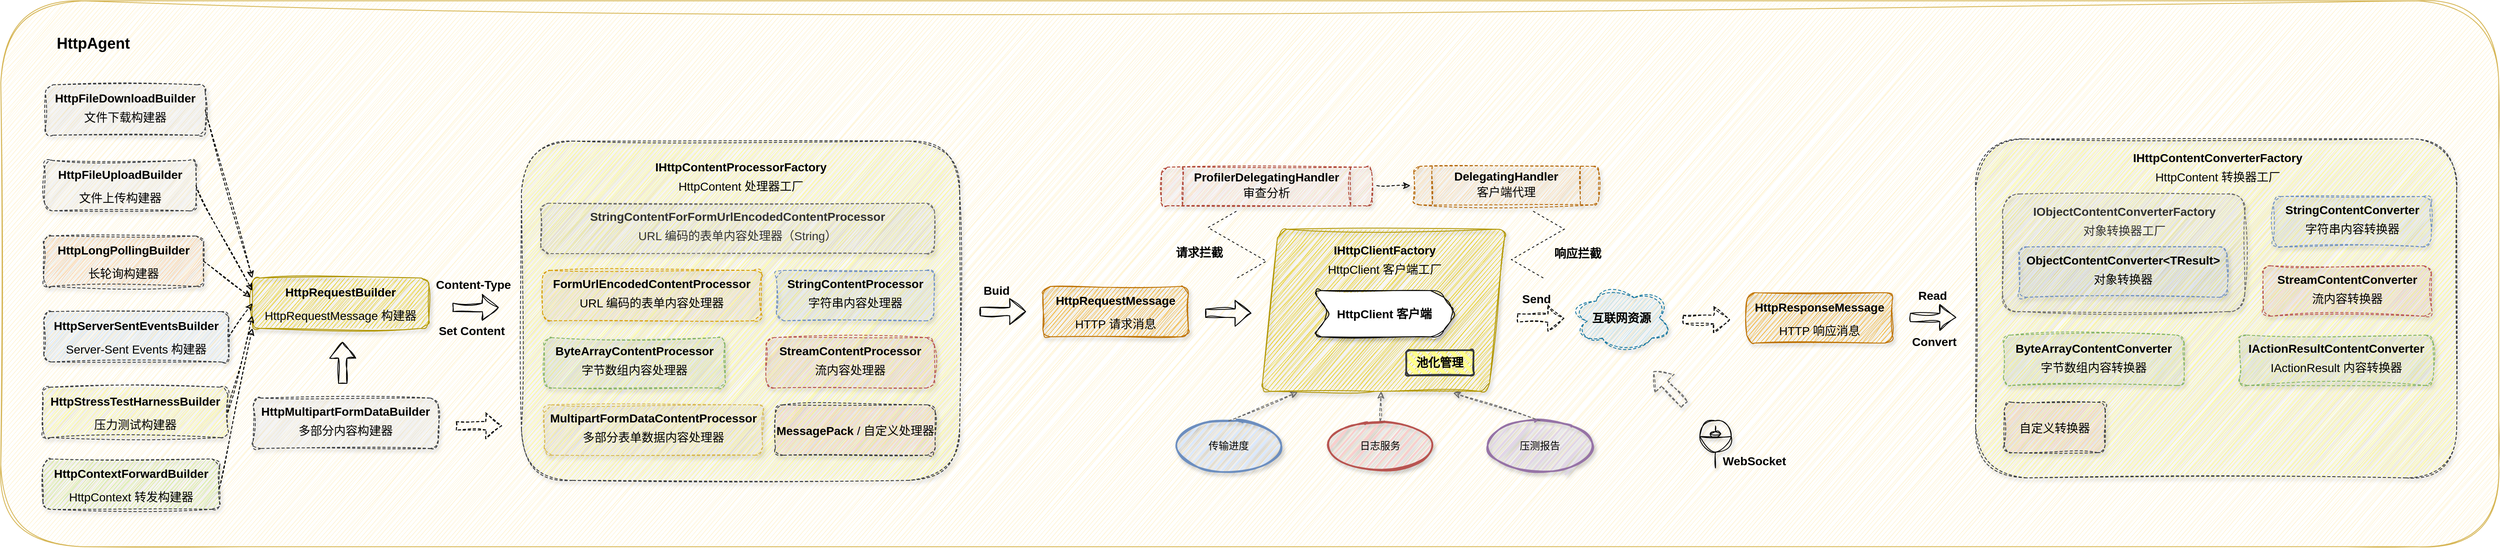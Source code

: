 <mxfile version="24.7.17">
  <diagram name="第 1 页" id="MidELUbckxybCgodSF5H">
    <mxGraphModel dx="3808" dy="2356" grid="1" gridSize="10" guides="1" tooltips="1" connect="1" arrows="1" fold="1" page="1" pageScale="1" pageWidth="827" pageHeight="1169" math="0" shadow="0">
      <root>
        <mxCell id="0" />
        <mxCell id="1" parent="0" />
        <mxCell id="ZTVas6iXDJ7H-JZrCOrF-97" value="" style="rounded=1;whiteSpace=wrap;html=1;sketch=1;curveFitting=1;jiggle=2;fillColor=#fff2cc;strokeColor=#d6b656;" parent="1" vertex="1">
          <mxGeometry x="-500" y="-30" width="2970" height="650" as="geometry" />
        </mxCell>
        <mxCell id="ZTVas6iXDJ7H-JZrCOrF-67" value="" style="rounded=1;whiteSpace=wrap;html=1;fontSize=14;fontStyle=1;labelBackgroundColor=none;glass=0;shadow=1;sketch=1;curveFitting=1;jiggle=2;dashed=1;fillColor=#ffff88;strokeColor=#36393d;" parent="1" vertex="1">
          <mxGeometry x="1848" y="134.5" width="572" height="403.5" as="geometry" />
        </mxCell>
        <mxCell id="vcy5s2Z9tWZKHlSCrvEx-1" value="&lt;div style=&quot;line-height: 200%;&quot;&gt;&lt;br&gt;&lt;/div&gt;" style="rounded=1;whiteSpace=wrap;html=1;fontSize=14;fontStyle=1;labelBackgroundColor=none;glass=0;shadow=1;sketch=1;curveFitting=1;jiggle=2;fillColor=#f5f5f5;strokeColor=#666666;dashed=1;fontColor=#333333;" parent="1" vertex="1">
          <mxGeometry x="1880" y="200" width="288" height="140" as="geometry" />
        </mxCell>
        <mxCell id="ZTVas6iXDJ7H-JZrCOrF-8" value="HttpFileDownloadBuilder&lt;div style=&quot;line-height: 200%;&quot;&gt;&lt;span style=&quot;font-weight: normal;&quot;&gt;文件下载构建器&lt;/span&gt;&lt;/div&gt;" style="rounded=1;whiteSpace=wrap;html=1;fontSize=14;fontStyle=1;labelBackgroundColor=none;glass=0;shadow=1;sketch=1;curveFitting=1;jiggle=2;fillColor=#eeeeee;strokeColor=#36393d;dashed=1;" parent="1" vertex="1">
          <mxGeometry x="-447" y="70" width="190" height="60" as="geometry" />
        </mxCell>
        <mxCell id="ZTVas6iXDJ7H-JZrCOrF-32" value="&lt;div style=&quot;line-height: 200%;&quot;&gt;HttpFileUploadBuilder&lt;/div&gt;&lt;div style=&quot;line-height: 200%;&quot;&gt;&lt;span style=&quot;font-weight: normal;&quot;&gt;文件上传构建器&lt;/span&gt;&lt;/div&gt;" style="rounded=1;whiteSpace=wrap;html=1;fontSize=14;fontStyle=1;labelBackgroundColor=none;glass=0;shadow=1;sketch=1;curveFitting=1;jiggle=2;fillColor=#f9f7ed;strokeColor=#36393d;dashed=1;" parent="1" vertex="1">
          <mxGeometry x="-448" y="160" width="180" height="60" as="geometry" />
        </mxCell>
        <mxCell id="ZTVas6iXDJ7H-JZrCOrF-33" value="&lt;div style=&quot;line-height: 200%;&quot;&gt;HttpLongPollingBuilder&lt;/div&gt;&lt;div style=&quot;line-height: 200%;&quot;&gt;&lt;span style=&quot;font-weight: normal;&quot;&gt;长轮询构建器&lt;/span&gt;&lt;br&gt;&lt;/div&gt;" style="rounded=1;whiteSpace=wrap;html=1;fontSize=14;fontStyle=1;labelBackgroundColor=none;glass=0;shadow=1;sketch=1;curveFitting=1;jiggle=2;fillColor=#ffcc99;strokeColor=#36393d;dashed=1;" parent="1" vertex="1">
          <mxGeometry x="-449" y="250" width="190" height="60" as="geometry" />
        </mxCell>
        <mxCell id="ZTVas6iXDJ7H-JZrCOrF-34" value="&lt;div style=&quot;line-height: 200%;&quot;&gt;HttpServerSentEventsBuilder&lt;br&gt;&lt;/div&gt;&lt;div style=&quot;line-height: 200%;&quot;&gt;&lt;span style=&quot;font-weight: normal;&quot;&gt;Server-Sent Events 构建器&lt;/span&gt;&lt;br&gt;&lt;/div&gt;" style="rounded=1;whiteSpace=wrap;html=1;fontSize=14;fontStyle=1;labelBackgroundColor=none;glass=0;shadow=1;sketch=1;curveFitting=1;jiggle=2;fillColor=#cce5ff;strokeColor=#36393d;dashed=1;" parent="1" vertex="1">
          <mxGeometry x="-449" y="340" width="220" height="60" as="geometry" />
        </mxCell>
        <mxCell id="ZTVas6iXDJ7H-JZrCOrF-35" value="&lt;div style=&quot;line-height: 200%;&quot;&gt;HttpStressTestHarnessBuilder&lt;br&gt;&lt;/div&gt;&lt;div style=&quot;line-height: 200%;&quot;&gt;&lt;span style=&quot;font-weight: normal;&quot;&gt;压力测试构建器&lt;/span&gt;&lt;br&gt;&lt;/div&gt;" style="rounded=1;whiteSpace=wrap;html=1;fontSize=14;fontStyle=1;labelBackgroundColor=none;glass=0;shadow=1;sketch=1;curveFitting=1;jiggle=2;fillColor=#ffff88;strokeColor=#36393d;dashed=1;" parent="1" vertex="1">
          <mxGeometry x="-450" y="430" width="220" height="60" as="geometry" />
        </mxCell>
        <mxCell id="ZTVas6iXDJ7H-JZrCOrF-36" value="&lt;div style=&quot;line-height: 200%;&quot;&gt;HttpContextForwardBuilder&lt;br&gt;&lt;/div&gt;&lt;div style=&quot;line-height: 200%;&quot;&gt;&lt;span style=&quot;background-color: initial; font-weight: 400;&quot;&gt;HttpContext 转发构建器&lt;/span&gt;&lt;br&gt;&lt;/div&gt;" style="rounded=1;whiteSpace=wrap;html=1;fontSize=14;fontStyle=1;labelBackgroundColor=none;glass=0;shadow=1;sketch=1;curveFitting=1;jiggle=2;fillColor=#cdeb8b;strokeColor=#36393d;dashed=1;" parent="1" vertex="1">
          <mxGeometry x="-450" y="515.5" width="210" height="60" as="geometry" />
        </mxCell>
        <mxCell id="ZTVas6iXDJ7H-JZrCOrF-38" value="&lt;div style=&quot;line-height: 200%;&quot;&gt;HttpRequestBuilder&lt;br&gt;&lt;/div&gt;&lt;div style=&quot;line-height: 200%;&quot;&gt;&lt;span style=&quot;background-color: initial; font-weight: 400;&quot;&gt;HttpRequestMessage&amp;nbsp;&lt;/span&gt;&lt;span style=&quot;background-color: initial; font-weight: 400;&quot;&gt;构建器&lt;/span&gt;&lt;br&gt;&lt;/div&gt;" style="rounded=1;whiteSpace=wrap;html=1;fontSize=14;fontStyle=1;labelBackgroundColor=none;glass=0;shadow=1;sketch=1;curveFitting=1;jiggle=2;fillColor=#e3c800;strokeColor=#B09500;fontColor=#000000;" parent="1" vertex="1">
          <mxGeometry x="-201" y="300" width="210" height="60" as="geometry" />
        </mxCell>
        <mxCell id="ZTVas6iXDJ7H-JZrCOrF-39" value="" style="endArrow=classic;html=1;rounded=0;entryX=0;entryY=0;entryDx=0;entryDy=0;sketch=1;curveFitting=1;jiggle=2;flowAnimation=0;dashed=1;exitX=1;exitY=0.5;exitDx=0;exitDy=0;" parent="1" target="ZTVas6iXDJ7H-JZrCOrF-38" edge="1" source="ZTVas6iXDJ7H-JZrCOrF-8">
          <mxGeometry width="50" height="50" relative="1" as="geometry">
            <mxPoint x="-240" y="100" as="sourcePoint" />
            <mxPoint x="-190" y="50" as="targetPoint" />
          </mxGeometry>
        </mxCell>
        <mxCell id="ZTVas6iXDJ7H-JZrCOrF-41" value="" style="endArrow=classic;html=1;rounded=0;entryX=0;entryY=0.25;entryDx=0;entryDy=0;exitX=1;exitY=0.5;exitDx=0;exitDy=0;sketch=1;curveFitting=1;jiggle=2;dashed=1;" parent="1" source="ZTVas6iXDJ7H-JZrCOrF-32" target="ZTVas6iXDJ7H-JZrCOrF-38" edge="1">
          <mxGeometry width="50" height="50" relative="1" as="geometry">
            <mxPoint x="-220" y="250" as="sourcePoint" />
            <mxPoint x="-190" y="140" as="targetPoint" />
          </mxGeometry>
        </mxCell>
        <mxCell id="ZTVas6iXDJ7H-JZrCOrF-42" value="" style="endArrow=classic;html=1;rounded=0;sketch=1;curveFitting=1;jiggle=2;dashed=1;entryX=-0.01;entryY=0.383;entryDx=0;entryDy=0;entryPerimeter=0;exitX=1;exitY=0.5;exitDx=0;exitDy=0;" parent="1" target="ZTVas6iXDJ7H-JZrCOrF-38" edge="1" source="ZTVas6iXDJ7H-JZrCOrF-33">
          <mxGeometry width="50" height="50" relative="1" as="geometry">
            <mxPoint x="-240" y="280" as="sourcePoint" />
            <mxPoint x="-100" y="320" as="targetPoint" />
          </mxGeometry>
        </mxCell>
        <mxCell id="ZTVas6iXDJ7H-JZrCOrF-43" value="" style="endArrow=classic;html=1;rounded=0;exitX=1;exitY=0.5;exitDx=0;exitDy=0;sketch=1;curveFitting=1;jiggle=2;dashed=1;entryX=0;entryY=0.5;entryDx=0;entryDy=0;" parent="1" source="ZTVas6iXDJ7H-JZrCOrF-34" target="ZTVas6iXDJ7H-JZrCOrF-38" edge="1">
          <mxGeometry width="50" height="50" relative="1" as="geometry">
            <mxPoint x="-220" y="370" as="sourcePoint" />
            <mxPoint x="-90" y="340" as="targetPoint" />
          </mxGeometry>
        </mxCell>
        <mxCell id="ZTVas6iXDJ7H-JZrCOrF-44" value="" style="endArrow=classic;html=1;rounded=0;sketch=1;curveFitting=1;jiggle=2;dashed=1;entryX=0;entryY=0.75;entryDx=0;entryDy=0;" parent="1" target="ZTVas6iXDJ7H-JZrCOrF-38" edge="1">
          <mxGeometry width="50" height="50" relative="1" as="geometry">
            <mxPoint x="-230" y="460" as="sourcePoint" />
            <mxPoint x="-90" y="340" as="targetPoint" />
          </mxGeometry>
        </mxCell>
        <mxCell id="ZTVas6iXDJ7H-JZrCOrF-45" value="" style="endArrow=classic;html=1;rounded=0;sketch=1;curveFitting=1;jiggle=2;dashed=1;entryX=0;entryY=1;entryDx=0;entryDy=0;" parent="1" target="ZTVas6iXDJ7H-JZrCOrF-38" edge="1">
          <mxGeometry width="50" height="50" relative="1" as="geometry">
            <mxPoint x="-240" y="550" as="sourcePoint" />
            <mxPoint x="-90" y="350" as="targetPoint" />
          </mxGeometry>
        </mxCell>
        <mxCell id="ZTVas6iXDJ7H-JZrCOrF-46" value="" style="rounded=1;whiteSpace=wrap;html=1;fontSize=14;fontStyle=1;labelBackgroundColor=none;glass=0;shadow=1;sketch=1;curveFitting=1;jiggle=2;dashed=1;fillColor=#ffff88;strokeColor=#36393d;" parent="1" vertex="1">
          <mxGeometry x="119" y="137" width="521" height="404" as="geometry" />
        </mxCell>
        <mxCell id="ZTVas6iXDJ7H-JZrCOrF-47" value="" style="shape=flexArrow;endArrow=classic;html=1;rounded=0;sketch=1;curveFitting=1;jiggle=2;" parent="1" edge="1">
          <mxGeometry width="50" height="50" relative="1" as="geometry">
            <mxPoint x="664" y="340" as="sourcePoint" />
            <mxPoint x="719" y="340" as="targetPoint" />
          </mxGeometry>
        </mxCell>
        <mxCell id="ZTVas6iXDJ7H-JZrCOrF-48" value="&lt;div style=&quot;line-height: 200%;&quot;&gt;HttpRequestMessage&lt;br&gt;&lt;/div&gt;&lt;div style=&quot;line-height: 200%;&quot;&gt;&lt;span style=&quot;background-color: initial; font-weight: 400;&quot;&gt;HTTP 请求消息&lt;/span&gt;&lt;br&gt;&lt;/div&gt;" style="rounded=1;whiteSpace=wrap;html=1;fontSize=14;fontStyle=1;labelBackgroundColor=none;glass=0;shadow=1;sketch=1;curveFitting=1;jiggle=2;fillColor=#f0a30a;strokeColor=#BD7000;fontColor=#000000;" parent="1" vertex="1">
          <mxGeometry x="739" y="310" width="173" height="60" as="geometry" />
        </mxCell>
        <mxCell id="ZTVas6iXDJ7H-JZrCOrF-53" value="ByteArrayContentProcessor&lt;div style=&quot;line-height: 200%;&quot;&gt;&lt;span style=&quot;font-weight: 400;&quot;&gt;字节数组内容处理器&lt;/span&gt;&lt;br&gt;&lt;/div&gt;" style="rounded=1;whiteSpace=wrap;html=1;fontSize=14;fontStyle=1;labelBackgroundColor=none;glass=0;shadow=1;sketch=1;curveFitting=1;jiggle=2;fillColor=#d5e8d4;strokeColor=#82b366;dashed=1;" parent="1" vertex="1">
          <mxGeometry x="146" y="371" width="215" height="60" as="geometry" />
        </mxCell>
        <mxCell id="ZTVas6iXDJ7H-JZrCOrF-54" value="FormUrlEncodedContentProcessor&lt;div style=&quot;line-height: 200%;&quot;&gt;&lt;span style=&quot;font-weight: 400;&quot;&gt;URL 编码的表单内容处理器&lt;/span&gt;&lt;br&gt;&lt;/div&gt;" style="rounded=1;whiteSpace=wrap;html=1;fontSize=14;fontStyle=1;labelBackgroundColor=none;glass=0;shadow=1;sketch=1;curveFitting=1;jiggle=2;fillColor=#ffe6cc;strokeColor=#d79b00;dashed=1;" parent="1" vertex="1">
          <mxGeometry x="144" y="291" width="260" height="60" as="geometry" />
        </mxCell>
        <mxCell id="ZTVas6iXDJ7H-JZrCOrF-55" value="MultipartFormDataContentProcessor&lt;div style=&quot;line-height: 200%;&quot;&gt;&lt;span style=&quot;font-weight: 400;&quot;&gt;多部分表单数据内容处理器&lt;/span&gt;&lt;br&gt;&lt;/div&gt;" style="rounded=1;whiteSpace=wrap;html=1;fontSize=14;fontStyle=1;labelBackgroundColor=none;glass=0;shadow=1;sketch=1;curveFitting=1;jiggle=2;fillColor=#fff2cc;strokeColor=#d6b656;dashed=1;" parent="1" vertex="1">
          <mxGeometry x="146" y="451" width="260" height="60" as="geometry" />
        </mxCell>
        <mxCell id="ZTVas6iXDJ7H-JZrCOrF-56" value="StreamContentProcessor&lt;div style=&quot;line-height: 200%;&quot;&gt;&lt;span style=&quot;font-weight: 400;&quot;&gt;流内容处理器&lt;/span&gt;&lt;br&gt;&lt;/div&gt;" style="rounded=1;whiteSpace=wrap;html=1;fontSize=14;fontStyle=1;labelBackgroundColor=none;glass=0;shadow=1;sketch=1;curveFitting=1;jiggle=2;fillColor=#f8cecc;strokeColor=#b85450;dashed=1;" parent="1" vertex="1">
          <mxGeometry x="410" y="371" width="200" height="60" as="geometry" />
        </mxCell>
        <mxCell id="ZTVas6iXDJ7H-JZrCOrF-57" value="StringContentForFormUrlEncodedContentProcessor&lt;div style=&quot;line-height: 200%;&quot;&gt;&lt;span style=&quot;font-weight: 400;&quot;&gt;URL 编码的表单内容处理器（String）&lt;/span&gt;&lt;br&gt;&lt;/div&gt;" style="rounded=1;whiteSpace=wrap;html=1;fontSize=14;fontStyle=1;labelBackgroundColor=none;glass=0;shadow=1;sketch=1;curveFitting=1;jiggle=2;fillColor=#f5f5f5;strokeColor=#666666;dashed=1;fontColor=#333333;" parent="1" vertex="1">
          <mxGeometry x="142" y="211" width="468" height="60" as="geometry" />
        </mxCell>
        <mxCell id="ZTVas6iXDJ7H-JZrCOrF-58" value="StringContentProcessor&lt;div style=&quot;line-height: 200%;&quot;&gt;&lt;span style=&quot;font-weight: 400;&quot;&gt;字符串内容处理器&lt;/span&gt;&lt;br&gt;&lt;/div&gt;" style="rounded=1;whiteSpace=wrap;html=1;fontSize=14;fontStyle=1;labelBackgroundColor=none;glass=0;shadow=1;sketch=1;curveFitting=1;jiggle=2;fillColor=#dae8fc;strokeColor=#6c8ebf;dashed=1;" parent="1" vertex="1">
          <mxGeometry x="422" y="291" width="187.5" height="60" as="geometry" />
        </mxCell>
        <mxCell id="ZTVas6iXDJ7H-JZrCOrF-59" value="&lt;span style=&quot;font-size: 14px; font-weight: 700;&quot;&gt;IHttpContentProcessorFactory&lt;/span&gt;&lt;div style=&quot;font-size: 14px; font-weight: 700; line-height: 28px;&quot;&gt;&lt;span style=&quot;font-weight: 400;&quot;&gt;HttpContent 处理器工厂&lt;/span&gt;&lt;/div&gt;" style="text;html=1;align=center;verticalAlign=middle;whiteSpace=wrap;rounded=0;" parent="1" vertex="1">
          <mxGeometry x="259.5" y="167" width="240" height="30" as="geometry" />
        </mxCell>
        <mxCell id="ZTVas6iXDJ7H-JZrCOrF-60" value="&lt;div style=&quot;line-height: 200%;&quot;&gt;&lt;span style=&quot;background-color: initial;&quot;&gt;MessagePack&amp;nbsp;&lt;/span&gt;&lt;span style=&quot;background-color: initial; font-weight: 400;&quot;&gt;/&amp;nbsp;&lt;/span&gt;&lt;span style=&quot;font-weight: 400;&quot;&gt;自定义处理器&lt;/span&gt;&lt;br&gt;&lt;/div&gt;" style="rounded=1;whiteSpace=wrap;html=1;fontSize=14;fontStyle=1;labelBackgroundColor=none;glass=0;shadow=1;sketch=1;curveFitting=1;jiggle=2;fillColor=#ffcccc;strokeColor=#36393d;dashed=1;" parent="1" vertex="1">
          <mxGeometry x="421" y="451" width="190" height="60" as="geometry" />
        </mxCell>
        <mxCell id="ZTVas6iXDJ7H-JZrCOrF-64" value="Content-Type" style="text;html=1;align=center;verticalAlign=middle;whiteSpace=wrap;rounded=0;fontSize=14;fontStyle=1" parent="1" vertex="1">
          <mxGeometry x="7" y="293" width="110" height="30" as="geometry" />
        </mxCell>
        <mxCell id="ZTVas6iXDJ7H-JZrCOrF-66" value="&lt;div style=&quot;line-height: 200%;&quot;&gt;HttpResponseMessage&lt;br&gt;&lt;/div&gt;&lt;div style=&quot;line-height: 200%;&quot;&gt;&lt;span style=&quot;background-color: initial; font-weight: 400;&quot;&gt;HTTP 响应消息&lt;/span&gt;&lt;br&gt;&lt;/div&gt;" style="rounded=1;whiteSpace=wrap;html=1;fontSize=14;fontStyle=1;labelBackgroundColor=none;glass=0;shadow=1;sketch=1;curveFitting=1;jiggle=2;fillColor=#f0a30a;strokeColor=#BD7000;fontColor=#000000;" parent="1" vertex="1">
          <mxGeometry x="1576" y="317.5" width="173" height="60" as="geometry" />
        </mxCell>
        <mxCell id="ZTVas6iXDJ7H-JZrCOrF-68" value="ByteArrayContentConverter&lt;div style=&quot;line-height: 200%;&quot;&gt;&lt;span style=&quot;font-weight: 400;&quot;&gt;字节数组内容转换器&lt;/span&gt;&lt;br&gt;&lt;/div&gt;" style="rounded=1;whiteSpace=wrap;html=1;fontSize=14;fontStyle=1;labelBackgroundColor=none;glass=0;shadow=1;sketch=1;curveFitting=1;jiggle=2;fillColor=#d5e8d4;strokeColor=#82b366;dashed=1;" parent="1" vertex="1">
          <mxGeometry x="1881" y="368" width="215" height="60" as="geometry" />
        </mxCell>
        <mxCell id="ZTVas6iXDJ7H-JZrCOrF-71" value="StreamContentConverter&lt;div style=&quot;line-height: 200%;&quot;&gt;&lt;span style=&quot;font-weight: 400;&quot;&gt;流内容转换器&lt;/span&gt;&lt;br&gt;&lt;/div&gt;" style="rounded=1;whiteSpace=wrap;html=1;fontSize=14;fontStyle=1;labelBackgroundColor=none;glass=0;shadow=1;sketch=1;curveFitting=1;jiggle=2;fillColor=#f8cecc;strokeColor=#b85450;dashed=1;" parent="1" vertex="1">
          <mxGeometry x="2190" y="285.5" width="200" height="60" as="geometry" />
        </mxCell>
        <mxCell id="ZTVas6iXDJ7H-JZrCOrF-72" value="ObjectContentConverter&amp;lt;TResult&amp;gt;&lt;div style=&quot;line-height: 200%;&quot;&gt;&lt;span style=&quot;font-weight: 400;&quot;&gt;对象转换器&lt;/span&gt;&lt;br&gt;&lt;/div&gt;" style="rounded=1;whiteSpace=wrap;html=1;fontSize=14;fontStyle=1;labelBackgroundColor=none;glass=0;shadow=1;sketch=1;curveFitting=1;jiggle=2;fillColor=#dae8fc;strokeColor=#6c8ebf;dashed=1;" parent="1" vertex="1">
          <mxGeometry x="1900" y="263" width="247" height="60" as="geometry" />
        </mxCell>
        <mxCell id="ZTVas6iXDJ7H-JZrCOrF-73" value="StringContentConverter&lt;div style=&quot;line-height: 200%;&quot;&gt;&lt;span style=&quot;font-weight: 400;&quot;&gt;字符串内容转换器&lt;/span&gt;&lt;br&gt;&lt;/div&gt;" style="rounded=1;whiteSpace=wrap;html=1;fontSize=14;fontStyle=1;labelBackgroundColor=none;glass=0;shadow=1;sketch=1;curveFitting=1;jiggle=2;fillColor=#dae8fc;strokeColor=#6c8ebf;dashed=1;" parent="1" vertex="1">
          <mxGeometry x="2202" y="203" width="187.5" height="60" as="geometry" />
        </mxCell>
        <mxCell id="ZTVas6iXDJ7H-JZrCOrF-74" value="&lt;span style=&quot;font-size: 14px;&quot;&gt;&lt;b&gt;IHttpContentConverterFactory&lt;/b&gt;&lt;/span&gt;&lt;br&gt;&lt;div style=&quot;font-size: 14px; font-weight: 700; line-height: 28px;&quot;&gt;&lt;span style=&quot;font-weight: 400;&quot;&gt;HttpContent 转换器工厂&lt;/span&gt;&lt;/div&gt;" style="text;html=1;align=center;verticalAlign=middle;whiteSpace=wrap;rounded=0;" parent="1" vertex="1">
          <mxGeometry x="2016" y="155.5" width="240" height="30" as="geometry" />
        </mxCell>
        <mxCell id="ZTVas6iXDJ7H-JZrCOrF-75" value="&lt;div style=&quot;line-height: 200%;&quot;&gt;&lt;span style=&quot;font-weight: 400;&quot;&gt;自定义转换器&lt;/span&gt;&lt;br&gt;&lt;/div&gt;" style="rounded=1;whiteSpace=wrap;html=1;fontSize=14;fontStyle=1;labelBackgroundColor=none;glass=0;shadow=1;sketch=1;curveFitting=1;jiggle=2;fillColor=#ffcccc;strokeColor=#36393d;dashed=1;" parent="1" vertex="1">
          <mxGeometry x="1882" y="448" width="120" height="60" as="geometry" />
        </mxCell>
        <mxCell id="ZTVas6iXDJ7H-JZrCOrF-76" value="&lt;p style=&quot;line-height: 100%;&quot;&gt;&lt;b&gt;&lt;font style=&quot;font-size: 14px;&quot;&gt;互联网资源&lt;/font&gt;&lt;/b&gt;&lt;/p&gt;" style="ellipse;shape=cloud;whiteSpace=wrap;html=1;sketch=1;curveFitting=1;jiggle=2;shadow=1;fillColor=#b1ddf0;strokeColor=#10739e;dashed=1;" parent="1" vertex="1">
          <mxGeometry x="1367" y="307.5" width="120" height="80" as="geometry" />
        </mxCell>
        <mxCell id="ZTVas6iXDJ7H-JZrCOrF-79" value="" style="shape=parallelogram;perimeter=parallelogramPerimeter;whiteSpace=wrap;html=1;fixedSize=1;rounded=1;sketch=1;curveFitting=1;jiggle=2;shadow=1;fillColor=#e3c800;strokeColor=#B09500;fontColor=#000000;" parent="1" vertex="1">
          <mxGeometry x="999" y="242" width="290" height="193" as="geometry" />
        </mxCell>
        <mxCell id="ZTVas6iXDJ7H-JZrCOrF-78" value="&lt;font style=&quot;font-size: 14px;&quot;&gt;&lt;b&gt;HttpClient 客户端&lt;/b&gt;&lt;/font&gt;" style="shape=step;perimeter=stepPerimeter;whiteSpace=wrap;html=1;fixedSize=1;rounded=1;sketch=1;curveFitting=1;jiggle=2;shadow=1;" parent="1" vertex="1">
          <mxGeometry x="1060" y="315" width="170" height="55" as="geometry" />
        </mxCell>
        <mxCell id="ZTVas6iXDJ7H-JZrCOrF-80" value="&lt;span style=&quot;font-size: 14px; font-weight: 700;&quot;&gt;IHttpClientFactory&lt;/span&gt;&lt;div style=&quot;font-size: 14px; font-weight: 700; line-height: 28px;&quot;&gt;&lt;span style=&quot;font-weight: 400;&quot;&gt;HttpClient 客户端工厂&lt;/span&gt;&lt;/div&gt;" style="text;html=1;align=center;verticalAlign=middle;whiteSpace=wrap;rounded=0;" parent="1" vertex="1">
          <mxGeometry x="1058" y="266" width="175" height="30" as="geometry" />
        </mxCell>
        <mxCell id="ZTVas6iXDJ7H-JZrCOrF-81" value="&lt;b&gt;&lt;font style=&quot;font-size: 14px;&quot;&gt;池化管理&lt;/font&gt;&lt;/b&gt;" style="rounded=1;whiteSpace=wrap;html=1;strokeWidth=2;fillWeight=4;hachureGap=8;hachureAngle=45;fillColor=#ffff88;sketch=1;strokeColor=#36393d;" parent="1" vertex="1">
          <mxGeometry x="1171" y="386" width="80" height="30" as="geometry" />
        </mxCell>
        <mxCell id="ZTVas6iXDJ7H-JZrCOrF-83" value="" style="shape=flexArrow;endArrow=classic;html=1;rounded=0;sketch=1;curveFitting=1;jiggle=2;dashed=1;" parent="1" edge="1">
          <mxGeometry width="50" height="50" relative="1" as="geometry">
            <mxPoint x="1303" y="347.5" as="sourcePoint" />
            <mxPoint x="1359" y="348" as="targetPoint" />
          </mxGeometry>
        </mxCell>
        <mxCell id="ZTVas6iXDJ7H-JZrCOrF-87" value="" style="shape=flexArrow;endArrow=classic;html=1;rounded=0;sketch=1;curveFitting=1;jiggle=2;" parent="1" edge="1">
          <mxGeometry width="50" height="50" relative="1" as="geometry">
            <mxPoint x="37" y="335" as="sourcePoint" />
            <mxPoint x="92" y="335" as="targetPoint" />
          </mxGeometry>
        </mxCell>
        <mxCell id="ZTVas6iXDJ7H-JZrCOrF-88" value="" style="shape=flexArrow;endArrow=classic;html=1;rounded=0;sketch=1;curveFitting=1;jiggle=2;" parent="1" edge="1">
          <mxGeometry width="50" height="50" relative="1" as="geometry">
            <mxPoint x="932" y="342" as="sourcePoint" />
            <mxPoint x="987" y="342" as="targetPoint" />
          </mxGeometry>
        </mxCell>
        <mxCell id="ZTVas6iXDJ7H-JZrCOrF-89" value="" style="shape=flexArrow;endArrow=classic;html=1;rounded=0;sketch=1;curveFitting=1;jiggle=2;dashed=1;" parent="1" edge="1">
          <mxGeometry width="50" height="50" relative="1" as="geometry">
            <mxPoint x="1500" y="349.25" as="sourcePoint" />
            <mxPoint x="1556" y="349.75" as="targetPoint" />
          </mxGeometry>
        </mxCell>
        <mxCell id="ZTVas6iXDJ7H-JZrCOrF-90" value="" style="shape=flexArrow;endArrow=classic;html=1;rounded=0;sketch=1;curveFitting=1;jiggle=2;" parent="1" edge="1">
          <mxGeometry width="50" height="50" relative="1" as="geometry">
            <mxPoint x="1770" y="347" as="sourcePoint" />
            <mxPoint x="1825" y="347" as="targetPoint" />
          </mxGeometry>
        </mxCell>
        <mxCell id="ZTVas6iXDJ7H-JZrCOrF-93" value="&lt;b&gt;&lt;font style=&quot;font-size: 14px;&quot;&gt;DelegatingHandler&lt;/font&gt;&lt;/b&gt;&lt;div style=&quot;line-height: 170%;&quot;&gt;&lt;span style=&quot;font-size: 14px;&quot;&gt;客户端代理&lt;/span&gt;&lt;/div&gt;" style="shape=process;whiteSpace=wrap;html=1;backgroundOutline=1;rounded=1;sketch=1;curveFitting=1;jiggle=2;shadow=1;dashed=1;fillColor=#fad7ac;strokeColor=#b46504;" parent="1" vertex="1">
          <mxGeometry x="1180" y="167" width="220" height="46" as="geometry" />
        </mxCell>
        <mxCell id="ZTVas6iXDJ7H-JZrCOrF-94" value="&lt;span style=&quot;font-size: 14px;&quot;&gt;&lt;b&gt;ProfilerDelegatingHandler&lt;/b&gt;&lt;/span&gt;&lt;br&gt;&lt;div style=&quot;line-height: 170%;&quot;&gt;&lt;span style=&quot;font-size: 14px;&quot;&gt;审查分析&lt;/span&gt;&lt;/div&gt;" style="shape=process;whiteSpace=wrap;html=1;backgroundOutline=1;rounded=1;sketch=1;curveFitting=1;jiggle=2;shadow=1;dashed=1;fillColor=#fad9d5;strokeColor=#ae4132;" parent="1" vertex="1">
          <mxGeometry x="880" y="168" width="250" height="46" as="geometry" />
        </mxCell>
        <mxCell id="ZTVas6iXDJ7H-JZrCOrF-95" value="" style="edgeStyle=isometricEdgeStyle;endArrow=none;html=1;rounded=0;dashed=1;" parent="1" edge="1">
          <mxGeometry width="50" height="100" relative="1" as="geometry">
            <mxPoint x="970" y="300" as="sourcePoint" />
            <mxPoint x="970" y="220" as="targetPoint" />
          </mxGeometry>
        </mxCell>
        <mxCell id="ZTVas6iXDJ7H-JZrCOrF-96" value="" style="edgeStyle=isometricEdgeStyle;endArrow=none;html=1;elbow=vertical;rounded=0;entryX=0.623;entryY=1.152;entryDx=0;entryDy=0;entryPerimeter=0;dashed=1;" parent="1" edge="1">
          <mxGeometry width="50" height="100" relative="1" as="geometry">
            <mxPoint x="1334" y="300" as="sourcePoint" />
            <mxPoint x="1321.06" y="219.992" as="targetPoint" />
          </mxGeometry>
        </mxCell>
        <mxCell id="ZTVas6iXDJ7H-JZrCOrF-98" value="HttpAgent" style="text;html=1;align=center;verticalAlign=middle;whiteSpace=wrap;rounded=0;fontStyle=1;fontSize=18;" parent="1" vertex="1">
          <mxGeometry x="-435" y="6" width="90" height="30" as="geometry" />
        </mxCell>
        <mxCell id="ItCfuRKOS2c9ah3ZGKx9-1" value="IActionResultContentConverter&lt;div style=&quot;line-height: 200%;&quot;&gt;&lt;span style=&quot;font-weight: 400;&quot;&gt;IActionResult 内容转换器&lt;/span&gt;&lt;br&gt;&lt;/div&gt;" style="rounded=1;whiteSpace=wrap;html=1;fontSize=14;fontStyle=1;labelBackgroundColor=none;glass=0;shadow=1;sketch=1;curveFitting=1;jiggle=2;fillColor=#d5e8d4;strokeColor=#82b366;dashed=1;" parent="1" vertex="1">
          <mxGeometry x="2162" y="368" width="230" height="60" as="geometry" />
        </mxCell>
        <mxCell id="vcy5s2Z9tWZKHlSCrvEx-2" value="&lt;span style=&quot;color: rgb(51, 51, 51); font-size: 14px; font-weight: 700;&quot;&gt;IObjectContentConverterFactory&lt;/span&gt;&lt;div style=&quot;color: rgb(51, 51, 51); font-size: 14px; font-weight: 700; line-height: 28px;&quot;&gt;&lt;span style=&quot;font-weight: 400;&quot;&gt;对象转换器工厂&lt;/span&gt;&lt;/div&gt;" style="text;html=1;align=center;verticalAlign=middle;whiteSpace=wrap;rounded=0;" parent="1" vertex="1">
          <mxGeometry x="1905" y="220" width="240" height="30" as="geometry" />
        </mxCell>
        <mxCell id="vcy5s2Z9tWZKHlSCrvEx-3" value="" style="endArrow=classic;html=1;rounded=0;entryX=0;entryY=0.5;entryDx=0;entryDy=0;dashed=1;sketch=1;curveFitting=1;jiggle=2;shadow=1;" parent="1" edge="1">
          <mxGeometry width="50" height="50" relative="1" as="geometry">
            <mxPoint x="1136" y="190" as="sourcePoint" />
            <mxPoint x="1176" y="190" as="targetPoint" />
          </mxGeometry>
        </mxCell>
        <mxCell id="awtECVfnWK-pebtbf7MO-1" value="日志服务" style="ellipse;whiteSpace=wrap;html=1;strokeWidth=2;fillWeight=2;hachureGap=8;fillColor=#f8cecc;fillStyle=dots;sketch=1;shadow=1;strokeColor=#b85450;" vertex="1" parent="1">
          <mxGeometry x="1080" y="470" width="120" height="60" as="geometry" />
        </mxCell>
        <mxCell id="awtECVfnWK-pebtbf7MO-2" value="HttpMultipartFormDataBuilder&lt;br&gt;&lt;div style=&quot;line-height: 200%;&quot;&gt;&lt;span style=&quot;background-color: initial; font-weight: 400;&quot;&gt;多部分内容&lt;/span&gt;&lt;span style=&quot;font-weight: normal;&quot;&gt;构建器&lt;/span&gt;&lt;/div&gt;" style="rounded=1;whiteSpace=wrap;html=1;fontSize=14;fontStyle=1;labelBackgroundColor=none;glass=0;shadow=1;sketch=1;curveFitting=1;jiggle=2;fillColor=#eeeeee;strokeColor=#36393d;dashed=1;" vertex="1" parent="1">
          <mxGeometry x="-200" y="443" width="220" height="60" as="geometry" />
        </mxCell>
        <mxCell id="awtECVfnWK-pebtbf7MO-5" value="" style="shape=flexArrow;endArrow=classic;html=1;rounded=0;sketch=1;curveFitting=1;jiggle=2;" edge="1" parent="1">
          <mxGeometry width="50" height="50" relative="1" as="geometry">
            <mxPoint x="-93.5" y="426" as="sourcePoint" />
            <mxPoint x="-93.5" y="376" as="targetPoint" />
          </mxGeometry>
        </mxCell>
        <mxCell id="awtECVfnWK-pebtbf7MO-6" value="" style="shape=flexArrow;endArrow=classic;html=1;rounded=0;sketch=1;curveFitting=1;jiggle=2;dashed=1;" edge="1" parent="1">
          <mxGeometry width="50" height="50" relative="1" as="geometry">
            <mxPoint x="41" y="476" as="sourcePoint" />
            <mxPoint x="96" y="476" as="targetPoint" />
          </mxGeometry>
        </mxCell>
        <mxCell id="awtECVfnWK-pebtbf7MO-7" value="压测报告" style="ellipse;whiteSpace=wrap;html=1;strokeWidth=2;fillWeight=2;hachureGap=8;fillColor=#e1d5e7;fillStyle=dots;sketch=1;shadow=1;strokeColor=#9673a6;" vertex="1" parent="1">
          <mxGeometry x="1270" y="470" width="120" height="60" as="geometry" />
        </mxCell>
        <mxCell id="awtECVfnWK-pebtbf7MO-8" value="传输进度" style="ellipse;whiteSpace=wrap;html=1;strokeWidth=2;fillWeight=2;hachureGap=8;fillColor=#dae8fc;fillStyle=dots;sketch=1;shadow=1;strokeColor=#6c8ebf;" vertex="1" parent="1">
          <mxGeometry x="900" y="470" width="120" height="60" as="geometry" />
        </mxCell>
        <mxCell id="awtECVfnWK-pebtbf7MO-10" value="Buid" style="text;html=1;align=center;verticalAlign=middle;whiteSpace=wrap;rounded=0;fontSize=14;fontStyle=1" vertex="1" parent="1">
          <mxGeometry x="629" y="300" width="110" height="30" as="geometry" />
        </mxCell>
        <mxCell id="awtECVfnWK-pebtbf7MO-11" value="Send" style="text;html=1;align=center;verticalAlign=middle;whiteSpace=wrap;rounded=0;fontSize=14;fontStyle=1" vertex="1" parent="1">
          <mxGeometry x="1271" y="310" width="110" height="30" as="geometry" />
        </mxCell>
        <mxCell id="awtECVfnWK-pebtbf7MO-14" value="Read" style="text;html=1;align=center;verticalAlign=middle;whiteSpace=wrap;rounded=0;fontSize=14;fontStyle=1" vertex="1" parent="1">
          <mxGeometry x="1742" y="306" width="110" height="30" as="geometry" />
        </mxCell>
        <mxCell id="awtECVfnWK-pebtbf7MO-15" value="" style="endArrow=classic;html=1;rounded=0;entryX=0.148;entryY=1.005;entryDx=0;entryDy=0;entryPerimeter=0;sketch=1;curveFitting=1;jiggle=2;shadow=1;dashed=1;strokeColor=#666666;" edge="1" parent="1" target="ZTVas6iXDJ7H-JZrCOrF-79">
          <mxGeometry width="50" height="50" relative="1" as="geometry">
            <mxPoint x="960" y="470" as="sourcePoint" />
            <mxPoint x="1010" y="420" as="targetPoint" />
          </mxGeometry>
        </mxCell>
        <mxCell id="awtECVfnWK-pebtbf7MO-16" value="" style="endArrow=classic;html=1;rounded=0;sketch=1;curveFitting=1;jiggle=2;shadow=1;dashed=1;strokeColor=#666666;" edge="1" parent="1" target="ZTVas6iXDJ7H-JZrCOrF-79">
          <mxGeometry width="50" height="50" relative="1" as="geometry">
            <mxPoint x="1140" y="470" as="sourcePoint" />
            <mxPoint x="1190" y="420" as="targetPoint" />
          </mxGeometry>
        </mxCell>
        <mxCell id="awtECVfnWK-pebtbf7MO-18" value="" style="endArrow=classic;html=1;rounded=0;entryX=0.786;entryY=1.01;entryDx=0;entryDy=0;entryPerimeter=0;sketch=1;curveFitting=1;jiggle=2;shadow=1;dashed=1;strokeColor=#666666;" edge="1" parent="1" target="ZTVas6iXDJ7H-JZrCOrF-79">
          <mxGeometry width="50" height="50" relative="1" as="geometry">
            <mxPoint x="1330" y="470" as="sourcePoint" />
            <mxPoint x="1380" y="420" as="targetPoint" />
          </mxGeometry>
        </mxCell>
        <mxCell id="awtECVfnWK-pebtbf7MO-19" value="请求拦截" style="text;html=1;align=center;verticalAlign=middle;whiteSpace=wrap;rounded=0;fontSize=14;fontStyle=1" vertex="1" parent="1">
          <mxGeometry x="870" y="255" width="110" height="30" as="geometry" />
        </mxCell>
        <mxCell id="awtECVfnWK-pebtbf7MO-20" value="响应拦截" style="text;html=1;align=center;verticalAlign=middle;whiteSpace=wrap;rounded=0;fontSize=14;fontStyle=1" vertex="1" parent="1">
          <mxGeometry x="1320" y="255.5" width="110" height="30" as="geometry" />
        </mxCell>
        <mxCell id="awtECVfnWK-pebtbf7MO-21" value="Set Content" style="text;html=1;align=center;verticalAlign=middle;whiteSpace=wrap;rounded=0;fontSize=14;fontStyle=1" vertex="1" parent="1">
          <mxGeometry x="5" y="348" width="110" height="30" as="geometry" />
        </mxCell>
        <mxCell id="awtECVfnWK-pebtbf7MO-22" value="Convert" style="text;html=1;align=center;verticalAlign=middle;whiteSpace=wrap;rounded=0;fontSize=14;fontStyle=1" vertex="1" parent="1">
          <mxGeometry x="1744" y="361" width="110" height="30" as="geometry" />
        </mxCell>
        <mxCell id="awtECVfnWK-pebtbf7MO-23" value="" style="verticalLabelPosition=bottom;aspect=fixed;html=1;verticalAlign=top;fillColor=strokeColor;align=center;outlineConnect=0;shape=mxgraph.fluid_power.x11870;points=[[0.5,1,0]];sketch=1;curveFitting=1;jiggle=2;shadow=1;" vertex="1" parent="1">
          <mxGeometry x="1520" y="470" width="37.44" height="56.18" as="geometry" />
        </mxCell>
        <mxCell id="awtECVfnWK-pebtbf7MO-24" value="WebSocket" style="text;html=1;align=center;verticalAlign=middle;whiteSpace=wrap;rounded=0;fontSize=14;fontStyle=1" vertex="1" parent="1">
          <mxGeometry x="1530" y="503" width="110" height="30" as="geometry" />
        </mxCell>
        <mxCell id="awtECVfnWK-pebtbf7MO-25" value="" style="shape=flexArrow;endArrow=classic;html=1;rounded=1;sketch=1;curveFitting=1;jiggle=2;dashed=1;shadow=1;strokeColor=#666666;" edge="1" parent="1">
          <mxGeometry width="50" height="50" relative="1" as="geometry">
            <mxPoint x="1502" y="451" as="sourcePoint" />
            <mxPoint x="1465" y="411" as="targetPoint" />
          </mxGeometry>
        </mxCell>
      </root>
    </mxGraphModel>
  </diagram>
</mxfile>
